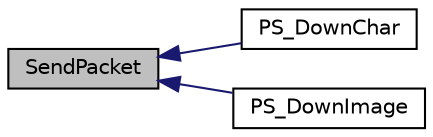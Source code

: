 digraph "SendPacket"
{
  edge [fontname="Helvetica",fontsize="10",labelfontname="Helvetica",labelfontsize="10"];
  node [fontname="Helvetica",fontsize="10",shape=record];
  rankdir="LR";
  Node1 [label="SendPacket",height=0.2,width=0.4,color="black", fillcolor="grey75", style="filled", fontcolor="black"];
  Node1 -> Node2 [dir="back",color="midnightblue",fontsize="10",style="solid",fontname="Helvetica"];
  Node2 [label="PS_DownChar",height=0.2,width=0.4,color="black", fillcolor="white", style="filled",URL="$as608_8h.html#aae1adff03625be979fceff80c16550ed"];
  Node1 -> Node3 [dir="back",color="midnightblue",fontsize="10",style="solid",fontname="Helvetica"];
  Node3 [label="PS_DownImage",height=0.2,width=0.4,color="black", fillcolor="white", style="filled",URL="$as608_8h.html#aa6c23f88f68296970cec84242fe77d44"];
}
